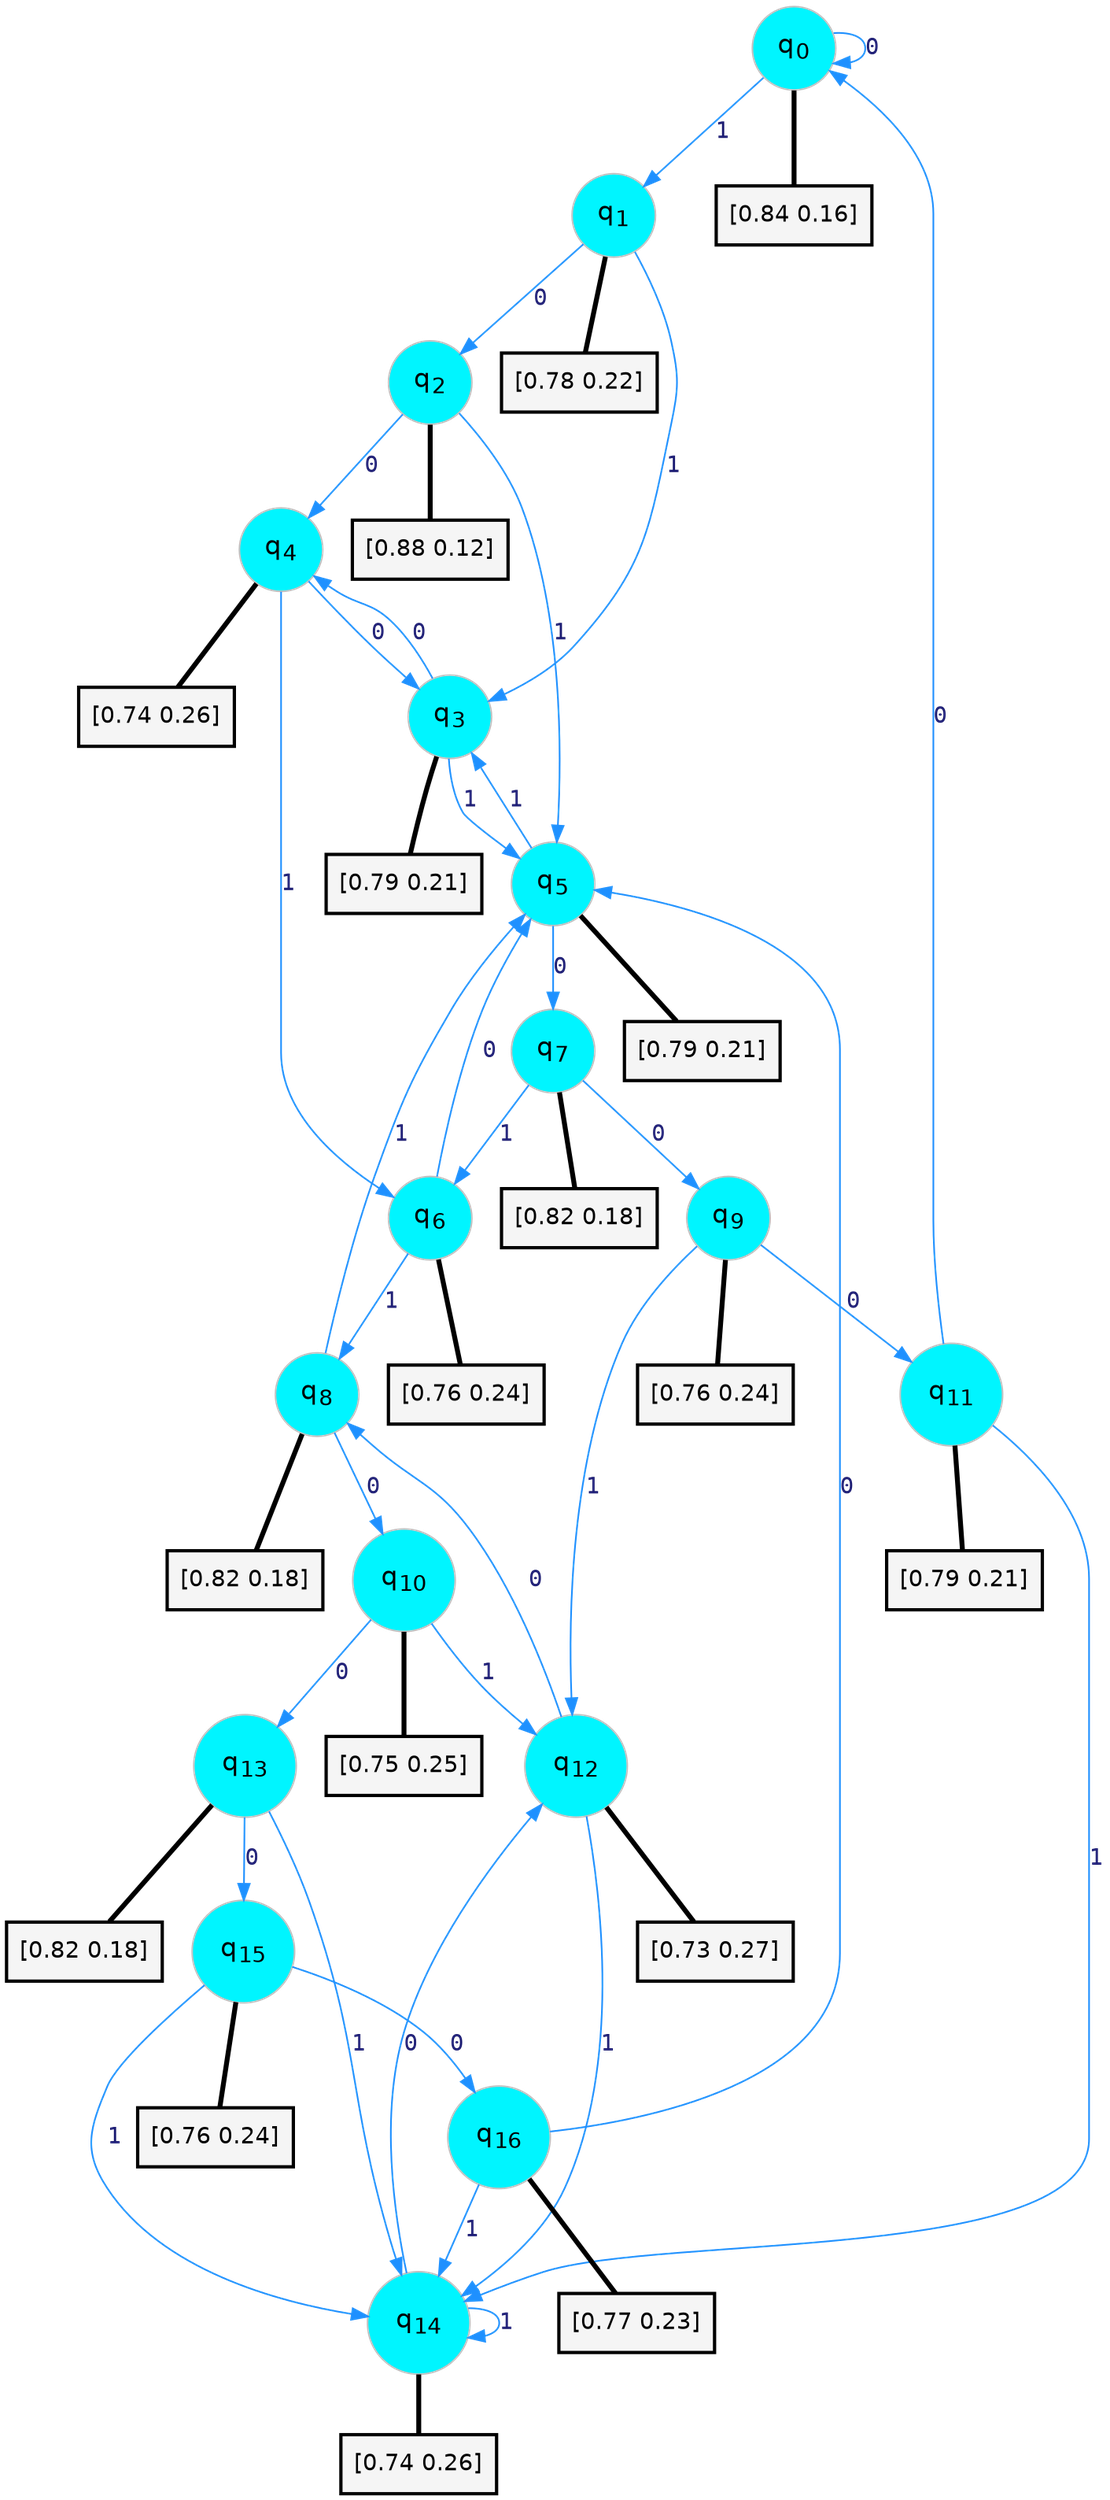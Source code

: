 digraph G {
graph [
bgcolor=transparent, dpi=300, rankdir=TD, size="40,25"];
node [
color=gray, fillcolor=turquoise1, fontcolor=black, fontname=Helvetica, fontsize=16, fontweight=bold, shape=circle, style=filled];
edge [
arrowsize=1, color=dodgerblue1, fontcolor=midnightblue, fontname=courier, fontweight=bold, penwidth=1, style=solid, weight=20];
0[label=<q<SUB>0</SUB>>];
1[label=<q<SUB>1</SUB>>];
2[label=<q<SUB>2</SUB>>];
3[label=<q<SUB>3</SUB>>];
4[label=<q<SUB>4</SUB>>];
5[label=<q<SUB>5</SUB>>];
6[label=<q<SUB>6</SUB>>];
7[label=<q<SUB>7</SUB>>];
8[label=<q<SUB>8</SUB>>];
9[label=<q<SUB>9</SUB>>];
10[label=<q<SUB>10</SUB>>];
11[label=<q<SUB>11</SUB>>];
12[label=<q<SUB>12</SUB>>];
13[label=<q<SUB>13</SUB>>];
14[label=<q<SUB>14</SUB>>];
15[label=<q<SUB>15</SUB>>];
16[label=<q<SUB>16</SUB>>];
17[label="[0.84 0.16]", shape=box,fontcolor=black, fontname=Helvetica, fontsize=14, penwidth=2, fillcolor=whitesmoke,color=black];
18[label="[0.78 0.22]", shape=box,fontcolor=black, fontname=Helvetica, fontsize=14, penwidth=2, fillcolor=whitesmoke,color=black];
19[label="[0.88 0.12]", shape=box,fontcolor=black, fontname=Helvetica, fontsize=14, penwidth=2, fillcolor=whitesmoke,color=black];
20[label="[0.79 0.21]", shape=box,fontcolor=black, fontname=Helvetica, fontsize=14, penwidth=2, fillcolor=whitesmoke,color=black];
21[label="[0.74 0.26]", shape=box,fontcolor=black, fontname=Helvetica, fontsize=14, penwidth=2, fillcolor=whitesmoke,color=black];
22[label="[0.79 0.21]", shape=box,fontcolor=black, fontname=Helvetica, fontsize=14, penwidth=2, fillcolor=whitesmoke,color=black];
23[label="[0.76 0.24]", shape=box,fontcolor=black, fontname=Helvetica, fontsize=14, penwidth=2, fillcolor=whitesmoke,color=black];
24[label="[0.82 0.18]", shape=box,fontcolor=black, fontname=Helvetica, fontsize=14, penwidth=2, fillcolor=whitesmoke,color=black];
25[label="[0.82 0.18]", shape=box,fontcolor=black, fontname=Helvetica, fontsize=14, penwidth=2, fillcolor=whitesmoke,color=black];
26[label="[0.76 0.24]", shape=box,fontcolor=black, fontname=Helvetica, fontsize=14, penwidth=2, fillcolor=whitesmoke,color=black];
27[label="[0.75 0.25]", shape=box,fontcolor=black, fontname=Helvetica, fontsize=14, penwidth=2, fillcolor=whitesmoke,color=black];
28[label="[0.79 0.21]", shape=box,fontcolor=black, fontname=Helvetica, fontsize=14, penwidth=2, fillcolor=whitesmoke,color=black];
29[label="[0.73 0.27]", shape=box,fontcolor=black, fontname=Helvetica, fontsize=14, penwidth=2, fillcolor=whitesmoke,color=black];
30[label="[0.82 0.18]", shape=box,fontcolor=black, fontname=Helvetica, fontsize=14, penwidth=2, fillcolor=whitesmoke,color=black];
31[label="[0.74 0.26]", shape=box,fontcolor=black, fontname=Helvetica, fontsize=14, penwidth=2, fillcolor=whitesmoke,color=black];
32[label="[0.76 0.24]", shape=box,fontcolor=black, fontname=Helvetica, fontsize=14, penwidth=2, fillcolor=whitesmoke,color=black];
33[label="[0.77 0.23]", shape=box,fontcolor=black, fontname=Helvetica, fontsize=14, penwidth=2, fillcolor=whitesmoke,color=black];
0->0 [label=0];
0->1 [label=1];
0->17 [arrowhead=none, penwidth=3,color=black];
1->2 [label=0];
1->3 [label=1];
1->18 [arrowhead=none, penwidth=3,color=black];
2->4 [label=0];
2->5 [label=1];
2->19 [arrowhead=none, penwidth=3,color=black];
3->4 [label=0];
3->5 [label=1];
3->20 [arrowhead=none, penwidth=3,color=black];
4->3 [label=0];
4->6 [label=1];
4->21 [arrowhead=none, penwidth=3,color=black];
5->7 [label=0];
5->3 [label=1];
5->22 [arrowhead=none, penwidth=3,color=black];
6->5 [label=0];
6->8 [label=1];
6->23 [arrowhead=none, penwidth=3,color=black];
7->9 [label=0];
7->6 [label=1];
7->24 [arrowhead=none, penwidth=3,color=black];
8->10 [label=0];
8->5 [label=1];
8->25 [arrowhead=none, penwidth=3,color=black];
9->11 [label=0];
9->12 [label=1];
9->26 [arrowhead=none, penwidth=3,color=black];
10->13 [label=0];
10->12 [label=1];
10->27 [arrowhead=none, penwidth=3,color=black];
11->0 [label=0];
11->14 [label=1];
11->28 [arrowhead=none, penwidth=3,color=black];
12->8 [label=0];
12->14 [label=1];
12->29 [arrowhead=none, penwidth=3,color=black];
13->15 [label=0];
13->14 [label=1];
13->30 [arrowhead=none, penwidth=3,color=black];
14->12 [label=0];
14->14 [label=1];
14->31 [arrowhead=none, penwidth=3,color=black];
15->16 [label=0];
15->14 [label=1];
15->32 [arrowhead=none, penwidth=3,color=black];
16->5 [label=0];
16->14 [label=1];
16->33 [arrowhead=none, penwidth=3,color=black];
}
